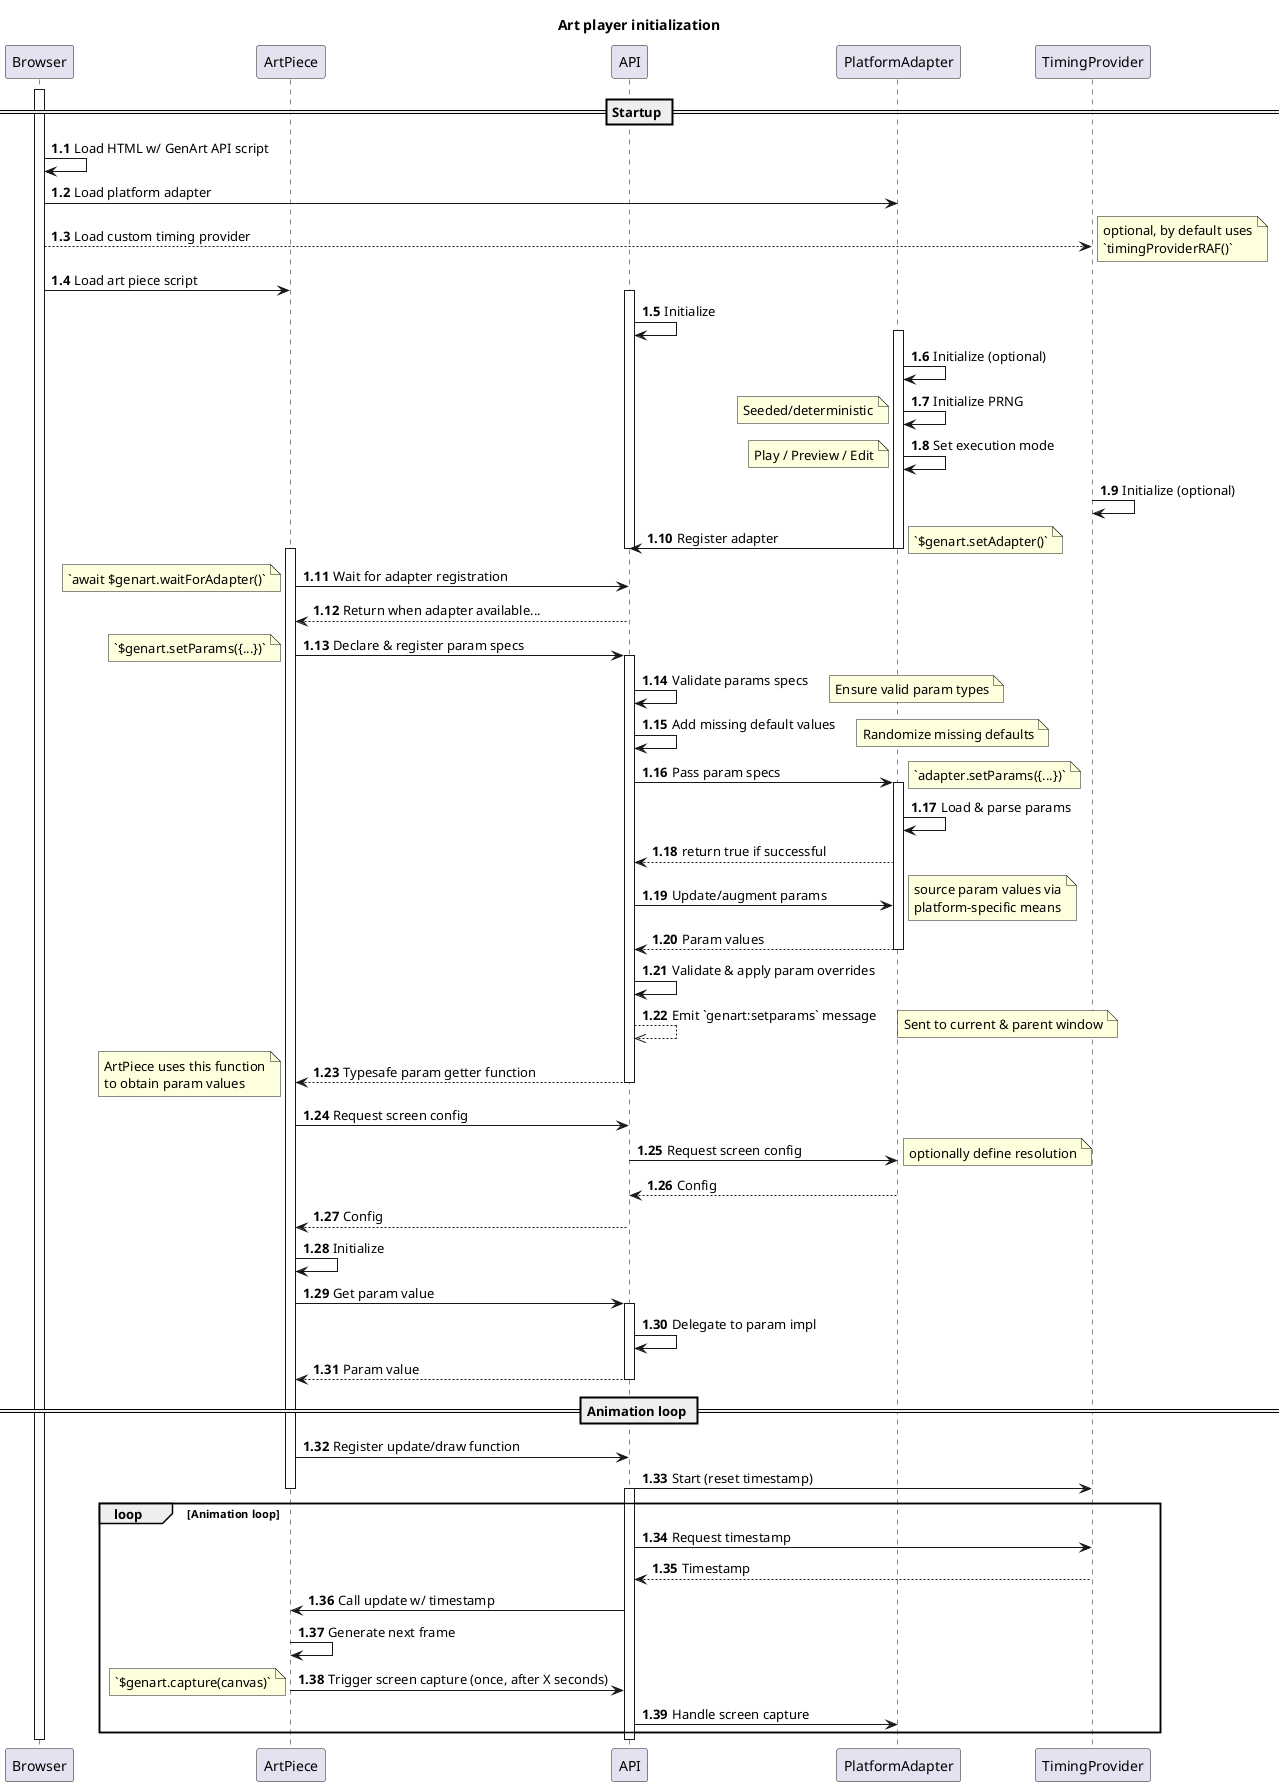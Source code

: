 @startuml
title Art player initialization
autonumber 1.1
skinparam pageMargin 10

participant Browser
participant ArtPiece
participant API
participant PlatformAdapter
participant TimingProvider

activate Browser
	== Startup ==

	Browser -> Browser : Load HTML w/ GenArt API script
	Browser -> PlatformAdapter : Load platform adapter
	Browser --> TimingProvider : Load custom timing provider
	note right
		optional, by default uses
		`timingProviderRAF()`
	end note
	Browser -> ArtPiece : Load art piece script
	activate API
		API -> API : Initialize
		activate PlatformAdapter
		PlatformAdapter -> PlatformAdapter : Initialize (optional)
		PlatformAdapter -> PlatformAdapter : Initialize PRNG
		note left : Seeded/deterministic
		PlatformAdapter -> PlatformAdapter : Set execution mode
		note left : Play / Preview / Edit
		TimingProvider -> TimingProvider : Initialize (optional)
		
		PlatformAdapter -> API : Register adapter
		note right : `$genart.setAdapter()`
		deactivate PlatformAdapter
	deactivate API

	activate ArtPiece
		ArtPiece -> API : Wait for adapter registration
		note left : `await $genart.waitForAdapter()`
		API --> ArtPiece : Return when adapter available...
		ArtPiece -> API : Declare & register param specs
		activate API
			note left
				`$genart.setParams({...})`
			end note
			API -> API : Validate params specs
			note right : Ensure valid param types
			API -> API : Add missing default values
			note right: Randomize missing defaults
			API -> PlatformAdapter : Pass param specs
			note right : `adapter.setParams({...})`
			activate PlatformAdapter
				PlatformAdapter -> PlatformAdapter : Load & parse params
				PlatformAdapter --> API : return true if successful
				API -> PlatformAdapter : Update/augment params
				note right
					source param values via
					platform-specific means
				end note
				PlatformAdapter --> API : Param values
			deactivate PlatformAdapter

			API -> API : Validate & apply param overrides
			API -->> API : Emit `genart:setparams` message
			note right : Sent to current & parent window
			API --> ArtPiece : Typesafe param getter function
			note left : ArtPiece uses this function\nto obtain param values
		deactivate API

		ArtPiece -> API : Request screen config
		API -> PlatformAdapter : Request screen config
		note right : optionally define resolution
		PlatformAdapter --> API : Config
		API --> ArtPiece : Config
		ArtPiece -> ArtPiece : Initialize
		ArtPiece -> API : Get param value
		activate API
			API -> API : Delegate to param impl
			API --> ArtPiece : Param value
		deactivate API

		== Animation loop ==
		ArtPiece ->	API : Register update/draw function
		API -> TimingProvider : Start (reset timestamp)
	deactivate ArtPiece

	activate API
		loop Animation loop
			API -> TimingProvider : Request timestamp
			TimingProvider --> API : Timestamp
			API -> ArtPiece : Call update w/ timestamp
			ArtPiece -> ArtPiece : Generate next frame
			ArtPiece -> API : Trigger screen capture (once, after X seconds)
			note left: `$genart.capture(canvas)`
			API -> PlatformAdapter : Handle screen capture
		end
	deactivate API

deactivate Browser

@enduml